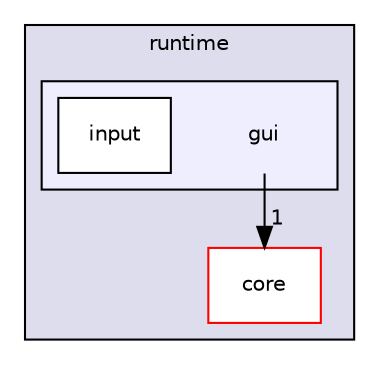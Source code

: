 digraph "engine/runtime/gui" {
  compound=true
  node [ fontsize="10", fontname="Helvetica"];
  edge [ labelfontsize="10", labelfontname="Helvetica"];
  subgraph clusterdir_ccefa4bb736f38ca0efc8c5e8641d48d {
    graph [ bgcolor="#ddddee", pencolor="black", label="runtime" fontname="Helvetica", fontsize="10", URL="dir_ccefa4bb736f38ca0efc8c5e8641d48d.html"]
  dir_0f5c9aa018504ec80b3590dee96e9bd5 [shape=box label="core" fillcolor="white" style="filled" color="red" URL="dir_0f5c9aa018504ec80b3590dee96e9bd5.html"];
  subgraph clusterdir_0d42010045b2a813eecd8911e6432d3f {
    graph [ bgcolor="#eeeeff", pencolor="black", label="" URL="dir_0d42010045b2a813eecd8911e6432d3f.html"];
    dir_0d42010045b2a813eecd8911e6432d3f [shape=plaintext label="gui"];
  dir_8f8c013fd60250d4f169e521f61cedde [shape=box label="input" fillcolor="white" style="filled" URL="dir_8f8c013fd60250d4f169e521f61cedde.html"];
  }
  }
  dir_0d42010045b2a813eecd8911e6432d3f->dir_0f5c9aa018504ec80b3590dee96e9bd5 [headlabel="1", labeldistance=1.5 headhref="dir_000016_000010.html"];
}
